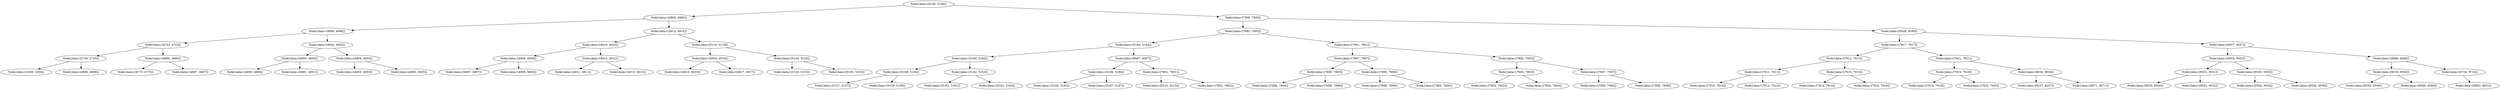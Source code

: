 digraph G{
153086266 [label="Node{data=[5156, 5156]}"]
153086266 -> 511199351
511199351 [label="Node{data=[4906, 4906]}"]
511199351 -> 631079626
631079626 [label="Node{data=[4898, 4898]}"]
631079626 -> 1608578577
1608578577 [label="Node{data=[4723, 4723]}"]
1608578577 -> 692093678
692093678 [label="Node{data=[2745, 2745]}"]
692093678 -> 1973898305
1973898305 [label="Node{data=[1650, 1650]}"]
692093678 -> 1013255149
1013255149 [label="Node{data=[4696, 4696]}"]
1608578577 -> 1693266446
1693266446 [label="Node{data=[4896, 4896]}"]
1693266446 -> 1234672527
1234672527 [label="Node{data=[4775, 4775]}"]
1693266446 -> 110957496
110957496 [label="Node{data=[4897, 4897]}"]
631079626 -> 305355493
305355493 [label="Node{data=[4902, 4902]}"]
305355493 -> 524511215
524511215 [label="Node{data=[4900, 4900]}"]
524511215 -> 1795017835
1795017835 [label="Node{data=[4899, 4899]}"]
524511215 -> 76743263
76743263 [label="Node{data=[4901, 4901]}"]
305355493 -> 218072154
218072154 [label="Node{data=[4904, 4904]}"]
218072154 -> 143124021
143124021 [label="Node{data=[4903, 4903]}"]
218072154 -> 203288026
203288026 [label="Node{data=[4905, 4905]}"]
511199351 -> 276862972
276862972 [label="Node{data=[4914, 4914]}"]
276862972 -> 1621957858
1621957858 [label="Node{data=[4910, 4910]}"]
1621957858 -> 1462565004
1462565004 [label="Node{data=[4908, 4908]}"]
1462565004 -> 884780174
884780174 [label="Node{data=[4907, 4907]}"]
1462565004 -> 546824850
546824850 [label="Node{data=[4909, 4909]}"]
1621957858 -> 676700270
676700270 [label="Node{data=[4912, 4912]}"]
676700270 -> 403555696
403555696 [label="Node{data=[4911, 4911]}"]
676700270 -> 1225048611
1225048611 [label="Node{data=[4913, 4913]}"]
276862972 -> 1444424419
1444424419 [label="Node{data=[5119, 5119]}"]
1444424419 -> 1397466782
1397466782 [label="Node{data=[4916, 4916]}"]
1397466782 -> 622579650
622579650 [label="Node{data=[4915, 4915]}"]
1397466782 -> 1256260760
1256260760 [label="Node{data=[4917, 4917]}"]
1444424419 -> 1564041237
1564041237 [label="Node{data=[5154, 5154]}"]
1564041237 -> 1397244538
1397244538 [label="Node{data=[5153, 5153]}"]
1564041237 -> 685175310
685175310 [label="Node{data=[5155, 5155]}"]
153086266 -> 1792140872
1792140872 [label="Node{data=[7909, 7909]}"]
1792140872 -> 2088639183
2088639183 [label="Node{data=[7893, 7893]}"]
2088639183 -> 1832176808
1832176808 [label="Node{data=[5164, 5164]}"]
1832176808 -> 1919751554
1919751554 [label="Node{data=[5160, 5160]}"]
1919751554 -> 392908321
392908321 [label="Node{data=[5158, 5158]}"]
392908321 -> 466585185
466585185 [label="Node{data=[5157, 5157]}"]
392908321 -> 1356159036
1356159036 [label="Node{data=[5159, 5159]}"]
1919751554 -> 1250858657
1250858657 [label="Node{data=[5162, 5162]}"]
1250858657 -> 131715991
131715991 [label="Node{data=[5161, 5161]}"]
1250858657 -> 1614983555
1614983555 [label="Node{data=[5163, 5163]}"]
1832176808 -> 447480079
447480079 [label="Node{data=[6067, 6067]}"]
447480079 -> 606709605
606709605 [label="Node{data=[5166, 5166]}"]
606709605 -> 1831181596
1831181596 [label="Node{data=[5165, 5165]}"]
606709605 -> 404678546
404678546 [label="Node{data=[5167, 5167]}"]
447480079 -> 1656764903
1656764903 [label="Node{data=[7801, 7801]}"]
1656764903 -> 188459093
188459093 [label="Node{data=[6215, 6215]}"]
1656764903 -> 1245120851
1245120851 [label="Node{data=[7892, 7892]}"]
2088639183 -> 637162992
637162992 [label="Node{data=[7901, 7901]}"]
637162992 -> 1184255913
1184255913 [label="Node{data=[7897, 7897]}"]
1184255913 -> 280571438
280571438 [label="Node{data=[7895, 7895]}"]
280571438 -> 1647759611
1647759611 [label="Node{data=[7894, 7894]}"]
280571438 -> 353655960
353655960 [label="Node{data=[7896, 7896]}"]
1184255913 -> 1636545172
1636545172 [label="Node{data=[7899, 7899]}"]
1636545172 -> 941238485
941238485 [label="Node{data=[7898, 7898]}"]
1636545172 -> 1820300837
1820300837 [label="Node{data=[7900, 7900]}"]
637162992 -> 1530455982
1530455982 [label="Node{data=[7905, 7905]}"]
1530455982 -> 1729880399
1729880399 [label="Node{data=[7903, 7903]}"]
1729880399 -> 246297081
246297081 [label="Node{data=[7902, 7902]}"]
1729880399 -> 510677175
510677175 [label="Node{data=[7904, 7904]}"]
1530455982 -> 48877888
48877888 [label="Node{data=[7907, 7907]}"]
48877888 -> 977295819
977295819 [label="Node{data=[7906, 7906]}"]
48877888 -> 1168021123
1168021123 [label="Node{data=[7908, 7908]}"]
1792140872 -> 1501004655
1501004655 [label="Node{data=[9549, 9549]}"]
1501004655 -> 358103760
358103760 [label="Node{data=[7917, 7917]}"]
358103760 -> 762230705
762230705 [label="Node{data=[7913, 7913]}"]
762230705 -> 485819921
485819921 [label="Node{data=[7911, 7911]}"]
485819921 -> 2038207003
2038207003 [label="Node{data=[7910, 7910]}"]
485819921 -> 757512542
757512542 [label="Node{data=[7912, 7912]}"]
762230705 -> 1965903988
1965903988 [label="Node{data=[7915, 7915]}"]
1965903988 -> 1096549710
1096549710 [label="Node{data=[7914, 7914]}"]
1965903988 -> 1554885428
1554885428 [label="Node{data=[7916, 7916]}"]
358103760 -> 1146684854
1146684854 [label="Node{data=[7921, 7921]}"]
1146684854 -> 1533563833
1533563833 [label="Node{data=[7919, 7919]}"]
1533563833 -> 2059357167
2059357167 [label="Node{data=[7918, 7918]}"]
1533563833 -> 1266334599
1266334599 [label="Node{data=[7920, 7920]}"]
1146684854 -> 1199731691
1199731691 [label="Node{data=[8936, 8936]}"]
1199731691 -> 1592657209
1592657209 [label="Node{data=[8237, 8237]}"]
1199731691 -> 1586421048
1586421048 [label="Node{data=[9071, 9071]}"]
1501004655 -> 1085727725
1085727725 [label="Node{data=[9557, 9557]}"]
1085727725 -> 343924027
343924027 [label="Node{data=[9553, 9553]}"]
343924027 -> 982959424
982959424 [label="Node{data=[9551, 9551]}"]
982959424 -> 307865655
307865655 [label="Node{data=[9550, 9550]}"]
982959424 -> 1694992410
1694992410 [label="Node{data=[9552, 9552]}"]
343924027 -> 268109700
268109700 [label="Node{data=[9555, 9555]}"]
268109700 -> 55275518
55275518 [label="Node{data=[9554, 9554]}"]
268109700 -> 1552709552
1552709552 [label="Node{data=[9556, 9556]}"]
1085727725 -> 85091171
85091171 [label="Node{data=[9686, 9686]}"]
85091171 -> 1384289122
1384289122 [label="Node{data=[9559, 9559]}"]
1384289122 -> 174989907
174989907 [label="Node{data=[9558, 9558]}"]
1384289122 -> 895542617
895542617 [label="Node{data=[9560, 9560]}"]
85091171 -> 595562989
595562989 [label="Node{data=[9716, 9716]}"]
595562989 -> 1704988515
1704988515 [label="Node{data=[9903, 9903]}"]
}